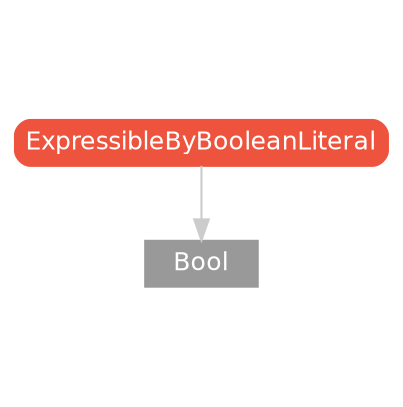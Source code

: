 strict digraph "ExpressibleByBooleanLiteral - Type Hierarchy - SwiftDoc.org" {
    pad="0.1,0.8"
    node [shape=box, style="filled,rounded", color="#999999", fillcolor="#999999", fontcolor=white, fontname=Helvetica, fontnames="Helvetica,sansserif", fontsize=12, margin="0.07,0.05", height="0.3"]
    edge [color="#cccccc"]
    "Bool" [URL="/type/Bool/hierarchy/", style=filled]
    "ExpressibleByBooleanLiteral" [URL="/protocol/ExpressibleByBooleanLiteral/", style="filled,rounded", fillcolor="#ee543d", color="#ee543d"]    "ExpressibleByBooleanLiteral" -> "Bool"
    subgraph Types {
        rank = max; "Bool";
    }
}